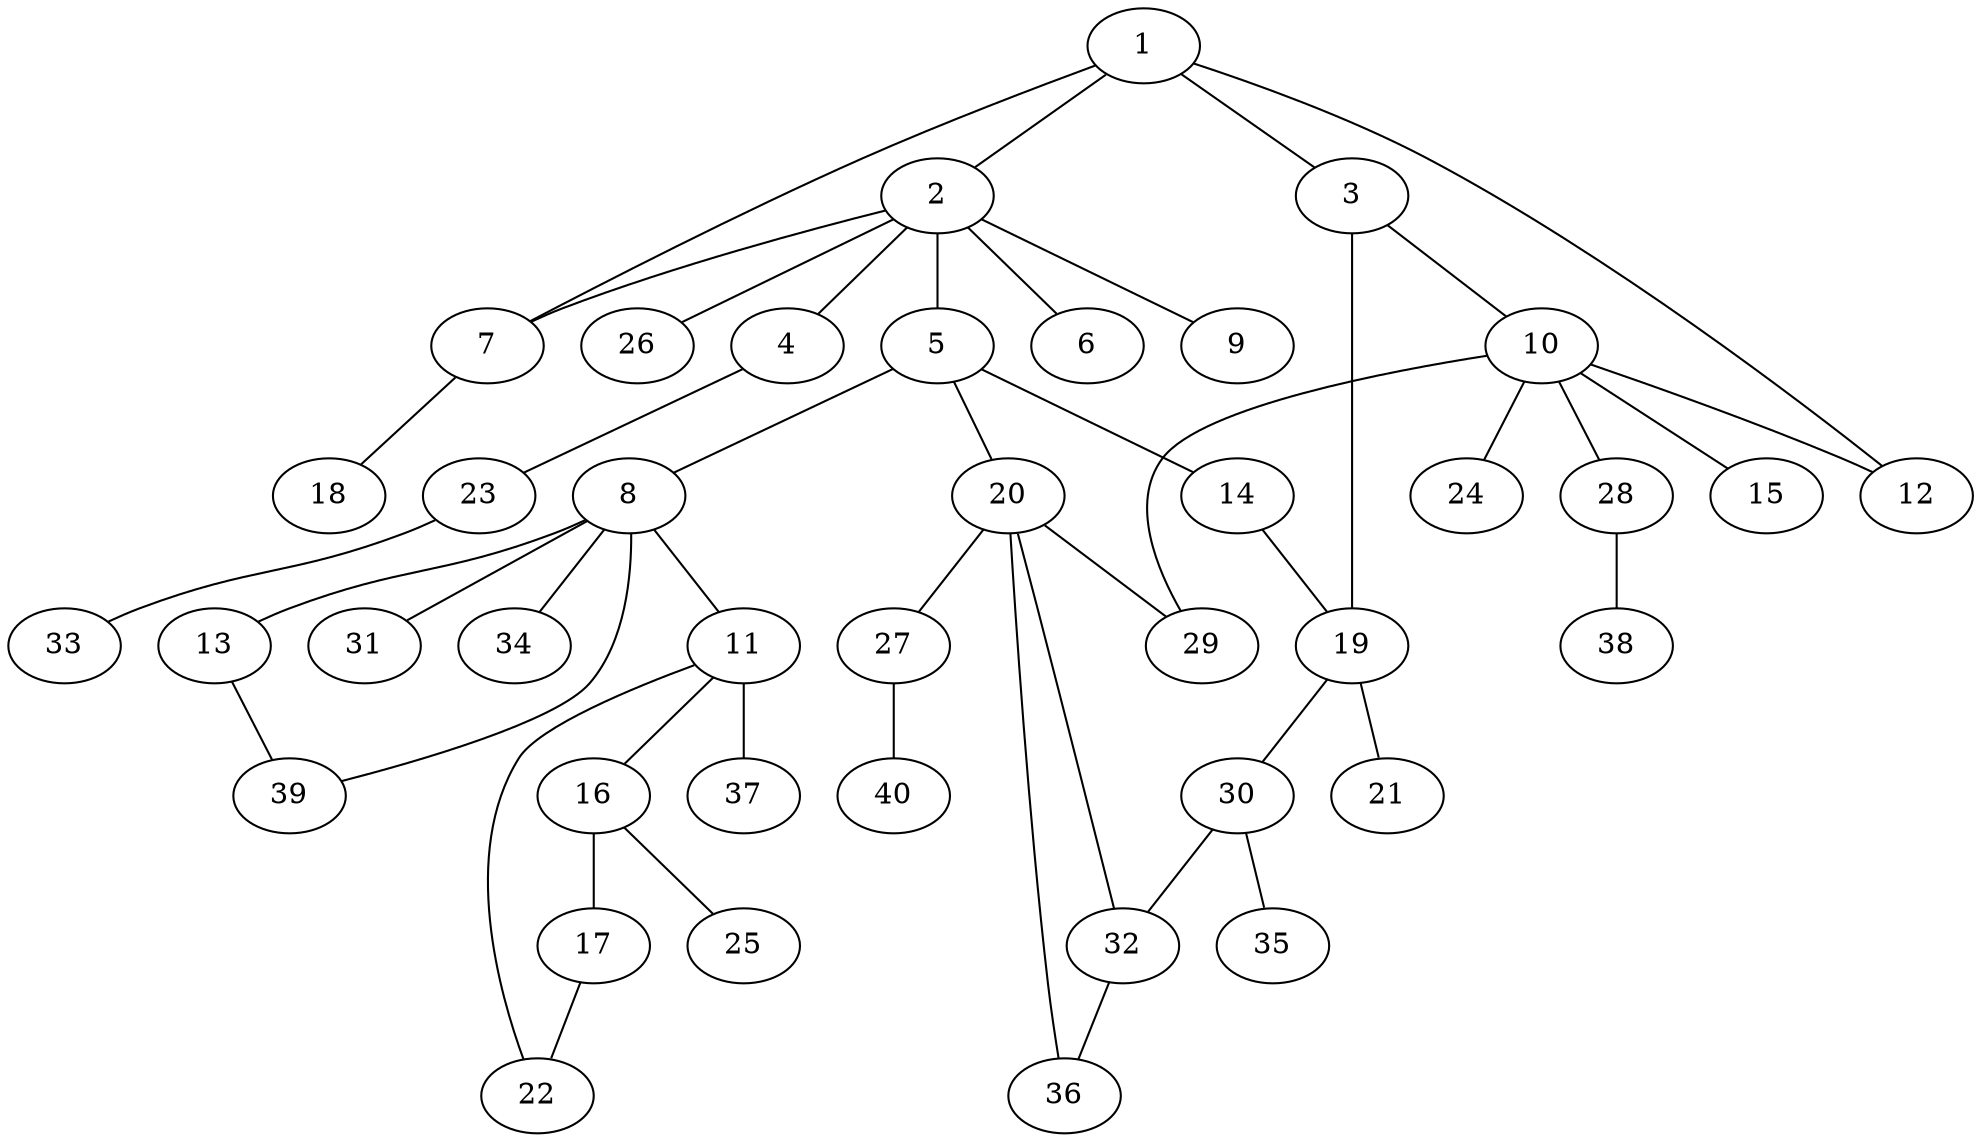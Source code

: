 graph graphname {1--2
1--3
1--7
1--12
2--4
2--5
2--6
2--7
2--9
2--26
3--10
3--19
4--23
5--8
5--14
5--20
7--18
8--11
8--13
8--31
8--34
8--39
10--12
10--15
10--24
10--28
10--29
11--16
11--22
11--37
13--39
14--19
16--17
16--25
17--22
19--21
19--30
20--27
20--29
20--32
20--36
23--33
27--40
28--38
30--32
30--35
32--36
}